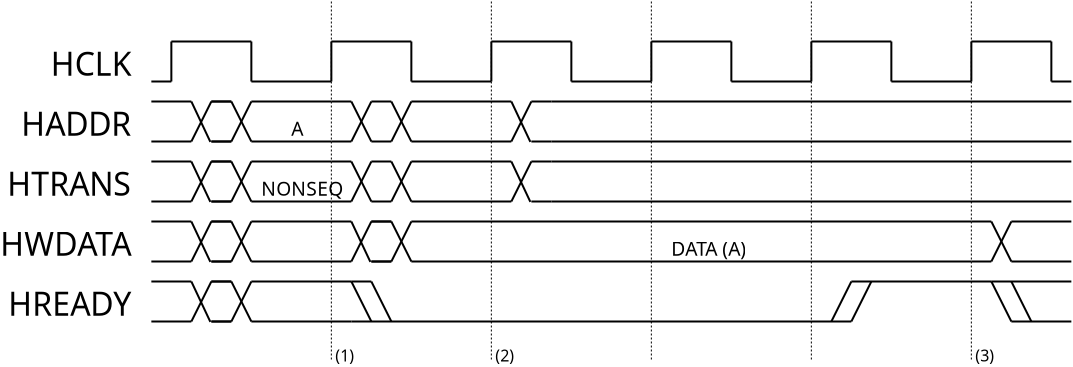 <?xml version="1.0" encoding="UTF-8"?>
<dia:diagram xmlns:dia="http://www.lysator.liu.se/~alla/dia/">
  <dia:layer name="Background" visible="true">
    <dia:group>
      <dia:object type="Standard - Line" version="0" id="O0">
        <dia:attribute name="obj_pos">
          <dia:point val="-60,2"/>
        </dia:attribute>
        <dia:attribute name="obj_bb">
          <dia:rectangle val="-60.05,1.95;-59.95,4.05"/>
        </dia:attribute>
        <dia:attribute name="conn_endpoints">
          <dia:point val="-60,2"/>
          <dia:point val="-60,4"/>
        </dia:attribute>
        <dia:attribute name="numcp">
          <dia:int val="1"/>
        </dia:attribute>
      </dia:object>
      <dia:object type="Standard - Line" version="0" id="O1">
        <dia:attribute name="obj_pos">
          <dia:point val="-60,2"/>
        </dia:attribute>
        <dia:attribute name="obj_bb">
          <dia:rectangle val="-60.05,1.95;-55.95,2.05"/>
        </dia:attribute>
        <dia:attribute name="conn_endpoints">
          <dia:point val="-60,2"/>
          <dia:point val="-56,2"/>
        </dia:attribute>
        <dia:attribute name="numcp">
          <dia:int val="1"/>
        </dia:attribute>
      </dia:object>
      <dia:object type="Standard - Line" version="0" id="O2">
        <dia:attribute name="obj_pos">
          <dia:point val="-56,2"/>
        </dia:attribute>
        <dia:attribute name="obj_bb">
          <dia:rectangle val="-56.05,1.95;-55.95,4.05"/>
        </dia:attribute>
        <dia:attribute name="conn_endpoints">
          <dia:point val="-56,2"/>
          <dia:point val="-56,4"/>
        </dia:attribute>
        <dia:attribute name="numcp">
          <dia:int val="1"/>
        </dia:attribute>
      </dia:object>
      <dia:object type="Standard - Line" version="0" id="O3">
        <dia:attribute name="obj_pos">
          <dia:point val="-56,4"/>
        </dia:attribute>
        <dia:attribute name="obj_bb">
          <dia:rectangle val="-56.05,3.95;-51.95,4.05"/>
        </dia:attribute>
        <dia:attribute name="conn_endpoints">
          <dia:point val="-56,4"/>
          <dia:point val="-52,4"/>
        </dia:attribute>
        <dia:attribute name="numcp">
          <dia:int val="1"/>
        </dia:attribute>
      </dia:object>
    </dia:group>
    <dia:group>
      <dia:object type="Standard - Line" version="0" id="O4">
        <dia:attribute name="obj_pos">
          <dia:point val="-52,2"/>
        </dia:attribute>
        <dia:attribute name="obj_bb">
          <dia:rectangle val="-52.05,1.95;-51.95,4.05"/>
        </dia:attribute>
        <dia:attribute name="conn_endpoints">
          <dia:point val="-52,2"/>
          <dia:point val="-52,4"/>
        </dia:attribute>
        <dia:attribute name="numcp">
          <dia:int val="1"/>
        </dia:attribute>
      </dia:object>
      <dia:object type="Standard - Line" version="0" id="O5">
        <dia:attribute name="obj_pos">
          <dia:point val="-52,2"/>
        </dia:attribute>
        <dia:attribute name="obj_bb">
          <dia:rectangle val="-52.05,1.95;-47.95,2.05"/>
        </dia:attribute>
        <dia:attribute name="conn_endpoints">
          <dia:point val="-52,2"/>
          <dia:point val="-48,2"/>
        </dia:attribute>
        <dia:attribute name="numcp">
          <dia:int val="1"/>
        </dia:attribute>
      </dia:object>
      <dia:object type="Standard - Line" version="0" id="O6">
        <dia:attribute name="obj_pos">
          <dia:point val="-48,2"/>
        </dia:attribute>
        <dia:attribute name="obj_bb">
          <dia:rectangle val="-48.05,1.95;-47.95,4.05"/>
        </dia:attribute>
        <dia:attribute name="conn_endpoints">
          <dia:point val="-48,2"/>
          <dia:point val="-48,4"/>
        </dia:attribute>
        <dia:attribute name="numcp">
          <dia:int val="1"/>
        </dia:attribute>
      </dia:object>
      <dia:object type="Standard - Line" version="0" id="O7">
        <dia:attribute name="obj_pos">
          <dia:point val="-48,4"/>
        </dia:attribute>
        <dia:attribute name="obj_bb">
          <dia:rectangle val="-48.05,3.95;-43.95,4.05"/>
        </dia:attribute>
        <dia:attribute name="conn_endpoints">
          <dia:point val="-48,4"/>
          <dia:point val="-44,4"/>
        </dia:attribute>
        <dia:attribute name="numcp">
          <dia:int val="1"/>
        </dia:attribute>
      </dia:object>
    </dia:group>
    <dia:object type="Standard - Line" version="0" id="O8">
      <dia:attribute name="obj_pos">
        <dia:point val="-44,2"/>
      </dia:attribute>
      <dia:attribute name="obj_bb">
        <dia:rectangle val="-44.05,1.95;-43.95,4.05"/>
      </dia:attribute>
      <dia:attribute name="conn_endpoints">
        <dia:point val="-44,2"/>
        <dia:point val="-44,4"/>
      </dia:attribute>
      <dia:attribute name="numcp">
        <dia:int val="1"/>
      </dia:attribute>
    </dia:object>
    <dia:object type="Standard - Line" version="0" id="O9">
      <dia:attribute name="obj_pos">
        <dia:point val="-44,2"/>
      </dia:attribute>
      <dia:attribute name="obj_bb">
        <dia:rectangle val="-44.05,1.95;-39.95,2.05"/>
      </dia:attribute>
      <dia:attribute name="conn_endpoints">
        <dia:point val="-44,2"/>
        <dia:point val="-40,2"/>
      </dia:attribute>
      <dia:attribute name="numcp">
        <dia:int val="1"/>
      </dia:attribute>
    </dia:object>
    <dia:object type="Standard - Line" version="0" id="O10">
      <dia:attribute name="obj_pos">
        <dia:point val="-40,2"/>
      </dia:attribute>
      <dia:attribute name="obj_bb">
        <dia:rectangle val="-40.05,1.95;-39.95,4.05"/>
      </dia:attribute>
      <dia:attribute name="conn_endpoints">
        <dia:point val="-40,2"/>
        <dia:point val="-40,4"/>
      </dia:attribute>
      <dia:attribute name="numcp">
        <dia:int val="1"/>
      </dia:attribute>
    </dia:object>
    <dia:object type="Standard - Line" version="0" id="O11">
      <dia:attribute name="obj_pos">
        <dia:point val="-40,4"/>
      </dia:attribute>
      <dia:attribute name="obj_bb">
        <dia:rectangle val="-40.05,3.95;-35.95,4.05"/>
      </dia:attribute>
      <dia:attribute name="conn_endpoints">
        <dia:point val="-40,4"/>
        <dia:point val="-36,4"/>
      </dia:attribute>
      <dia:attribute name="numcp">
        <dia:int val="1"/>
      </dia:attribute>
    </dia:object>
    <dia:object type="Standard - Text" version="1" id="O12">
      <dia:attribute name="obj_pos">
        <dia:point val="-62,2"/>
      </dia:attribute>
      <dia:attribute name="obj_bb">
        <dia:rectangle val="-65.88,2;-61.958,4.473"/>
      </dia:attribute>
      <dia:attribute name="text">
        <dia:composite type="text">
          <dia:attribute name="string">
            <dia:string>#HCLK#</dia:string>
          </dia:attribute>
          <dia:attribute name="font">
            <dia:font family="sans" style="0" name="Helvetica"/>
          </dia:attribute>
          <dia:attribute name="height">
            <dia:real val="2"/>
          </dia:attribute>
          <dia:attribute name="pos">
            <dia:point val="-62,3.397"/>
          </dia:attribute>
          <dia:attribute name="color">
            <dia:color val="#000000"/>
          </dia:attribute>
          <dia:attribute name="alignment">
            <dia:enum val="2"/>
          </dia:attribute>
        </dia:composite>
      </dia:attribute>
      <dia:attribute name="valign">
        <dia:enum val="0"/>
      </dia:attribute>
    </dia:object>
    <dia:group>
      <dia:object type="Standard - Line" version="0" id="O13">
        <dia:attribute name="obj_pos">
          <dia:point val="-58,5"/>
        </dia:attribute>
        <dia:attribute name="obj_bb">
          <dia:rectangle val="-58.05,4.95;-56.95,5.05"/>
        </dia:attribute>
        <dia:attribute name="conn_endpoints">
          <dia:point val="-58,5"/>
          <dia:point val="-57,5"/>
        </dia:attribute>
        <dia:attribute name="numcp">
          <dia:int val="1"/>
        </dia:attribute>
      </dia:object>
      <dia:object type="Standard - Line" version="0" id="O14">
        <dia:attribute name="obj_pos">
          <dia:point val="-58,7"/>
        </dia:attribute>
        <dia:attribute name="obj_bb">
          <dia:rectangle val="-58.05,6.95;-56.95,7.05"/>
        </dia:attribute>
        <dia:attribute name="conn_endpoints">
          <dia:point val="-58,7"/>
          <dia:point val="-57,7"/>
        </dia:attribute>
        <dia:attribute name="numcp">
          <dia:int val="1"/>
        </dia:attribute>
      </dia:object>
      <dia:object type="Standard - Line" version="0" id="O15">
        <dia:attribute name="obj_pos">
          <dia:point val="-58,5"/>
        </dia:attribute>
        <dia:attribute name="obj_bb">
          <dia:rectangle val="-59.067,4.933;-57.933,7.067"/>
        </dia:attribute>
        <dia:attribute name="conn_endpoints">
          <dia:point val="-58,5"/>
          <dia:point val="-59,7"/>
        </dia:attribute>
        <dia:attribute name="numcp">
          <dia:int val="1"/>
        </dia:attribute>
      </dia:object>
      <dia:object type="Standard - Line" version="0" id="O16">
        <dia:attribute name="obj_pos">
          <dia:point val="-58.05,7.02"/>
        </dia:attribute>
        <dia:attribute name="obj_bb">
          <dia:rectangle val="-59.066,4.933;-57.984,7.086"/>
        </dia:attribute>
        <dia:attribute name="conn_endpoints">
          <dia:point val="-58.05,7.02"/>
          <dia:point val="-59,5"/>
        </dia:attribute>
        <dia:attribute name="numcp">
          <dia:int val="1"/>
        </dia:attribute>
      </dia:object>
    </dia:group>
    <dia:group>
      <dia:object type="Standard - Line" version="0" id="O17">
        <dia:attribute name="obj_pos">
          <dia:point val="-58,5"/>
        </dia:attribute>
        <dia:attribute name="obj_bb">
          <dia:rectangle val="-58.05,4.95;-56.95,5.05"/>
        </dia:attribute>
        <dia:attribute name="conn_endpoints">
          <dia:point val="-58,5"/>
          <dia:point val="-57,5"/>
        </dia:attribute>
        <dia:attribute name="numcp">
          <dia:int val="1"/>
        </dia:attribute>
      </dia:object>
      <dia:object type="Standard - Line" version="0" id="O18">
        <dia:attribute name="obj_pos">
          <dia:point val="-58,7"/>
        </dia:attribute>
        <dia:attribute name="obj_bb">
          <dia:rectangle val="-58.05,6.95;-56.95,7.05"/>
        </dia:attribute>
        <dia:attribute name="conn_endpoints">
          <dia:point val="-58,7"/>
          <dia:point val="-57,7"/>
        </dia:attribute>
        <dia:attribute name="numcp">
          <dia:int val="1"/>
        </dia:attribute>
      </dia:object>
      <dia:object type="Standard - Line" version="0" id="O19">
        <dia:attribute name="obj_pos">
          <dia:point val="-57,7"/>
        </dia:attribute>
        <dia:attribute name="obj_bb">
          <dia:rectangle val="-57.067,4.933;-55.933,7.067"/>
        </dia:attribute>
        <dia:attribute name="conn_endpoints">
          <dia:point val="-57,7"/>
          <dia:point val="-56,5"/>
        </dia:attribute>
        <dia:attribute name="numcp">
          <dia:int val="1"/>
        </dia:attribute>
      </dia:object>
      <dia:object type="Standard - Line" version="0" id="O20">
        <dia:attribute name="obj_pos">
          <dia:point val="-57,5"/>
        </dia:attribute>
        <dia:attribute name="obj_bb">
          <dia:rectangle val="-57.067,4.933;-55.933,7.067"/>
        </dia:attribute>
        <dia:attribute name="conn_endpoints">
          <dia:point val="-57,5"/>
          <dia:point val="-56,7"/>
        </dia:attribute>
        <dia:attribute name="numcp">
          <dia:int val="1"/>
        </dia:attribute>
      </dia:object>
    </dia:group>
    <dia:object type="Standard - Line" version="0" id="O21">
      <dia:attribute name="obj_pos">
        <dia:point val="-56,5"/>
      </dia:attribute>
      <dia:attribute name="obj_bb">
        <dia:rectangle val="-56.05,4.95;-51.95,5.05"/>
      </dia:attribute>
      <dia:attribute name="conn_endpoints">
        <dia:point val="-56,5"/>
        <dia:point val="-52,5"/>
      </dia:attribute>
      <dia:attribute name="numcp">
        <dia:int val="1"/>
      </dia:attribute>
    </dia:object>
    <dia:group>
      <dia:object type="Standard - Line" version="0" id="O22">
        <dia:attribute name="obj_pos">
          <dia:point val="-52,5"/>
        </dia:attribute>
        <dia:attribute name="obj_bb">
          <dia:rectangle val="-52.05,4.95;-50.95,5.05"/>
        </dia:attribute>
        <dia:attribute name="conn_endpoints">
          <dia:point val="-52,5"/>
          <dia:point val="-51,5"/>
        </dia:attribute>
        <dia:attribute name="numcp">
          <dia:int val="1"/>
        </dia:attribute>
      </dia:object>
      <dia:object type="Standard - Line" version="0" id="O23">
        <dia:attribute name="obj_pos">
          <dia:point val="-52,7"/>
        </dia:attribute>
        <dia:attribute name="obj_bb">
          <dia:rectangle val="-52.05,6.95;-50.95,7.05"/>
        </dia:attribute>
        <dia:attribute name="conn_endpoints">
          <dia:point val="-52,7"/>
          <dia:point val="-51,7"/>
        </dia:attribute>
        <dia:attribute name="numcp">
          <dia:int val="1"/>
        </dia:attribute>
      </dia:object>
      <dia:object type="Standard - Line" version="0" id="O24">
        <dia:attribute name="obj_pos">
          <dia:point val="-51,7"/>
        </dia:attribute>
        <dia:attribute name="obj_bb">
          <dia:rectangle val="-51.067,4.933;-49.933,7.067"/>
        </dia:attribute>
        <dia:attribute name="conn_endpoints">
          <dia:point val="-51,7"/>
          <dia:point val="-50,5"/>
        </dia:attribute>
        <dia:attribute name="numcp">
          <dia:int val="1"/>
        </dia:attribute>
      </dia:object>
      <dia:object type="Standard - Line" version="0" id="O25">
        <dia:attribute name="obj_pos">
          <dia:point val="-51,5"/>
        </dia:attribute>
        <dia:attribute name="obj_bb">
          <dia:rectangle val="-51.067,4.933;-49.933,7.067"/>
        </dia:attribute>
        <dia:attribute name="conn_endpoints">
          <dia:point val="-51,5"/>
          <dia:point val="-50,7"/>
        </dia:attribute>
        <dia:attribute name="numcp">
          <dia:int val="1"/>
        </dia:attribute>
      </dia:object>
    </dia:group>
    <dia:object type="Standard - Line" version="0" id="O26">
      <dia:attribute name="obj_pos">
        <dia:point val="-56,7"/>
      </dia:attribute>
      <dia:attribute name="obj_bb">
        <dia:rectangle val="-56.05,6.95;-51.95,7.05"/>
      </dia:attribute>
      <dia:attribute name="conn_endpoints">
        <dia:point val="-56,7"/>
        <dia:point val="-52,7"/>
      </dia:attribute>
      <dia:attribute name="numcp">
        <dia:int val="1"/>
      </dia:attribute>
    </dia:object>
    <dia:object type="Standard - Line" version="0" id="O27">
      <dia:attribute name="obj_pos">
        <dia:point val="-61,4"/>
      </dia:attribute>
      <dia:attribute name="obj_bb">
        <dia:rectangle val="-61.05,3.95;-59.95,4.05"/>
      </dia:attribute>
      <dia:attribute name="conn_endpoints">
        <dia:point val="-61,4"/>
        <dia:point val="-60,4"/>
      </dia:attribute>
      <dia:attribute name="numcp">
        <dia:int val="1"/>
      </dia:attribute>
    </dia:object>
    <dia:object type="Standard - Line" version="0" id="O28">
      <dia:attribute name="obj_pos">
        <dia:point val="-61,5"/>
      </dia:attribute>
      <dia:attribute name="obj_bb">
        <dia:rectangle val="-61.05,4.95;-58.95,5.05"/>
      </dia:attribute>
      <dia:attribute name="conn_endpoints">
        <dia:point val="-61,5"/>
        <dia:point val="-59,5"/>
      </dia:attribute>
      <dia:attribute name="numcp">
        <dia:int val="1"/>
      </dia:attribute>
    </dia:object>
    <dia:object type="Standard - Line" version="0" id="O29">
      <dia:attribute name="obj_pos">
        <dia:point val="-61,7"/>
      </dia:attribute>
      <dia:attribute name="obj_bb">
        <dia:rectangle val="-61.05,6.95;-58.95,7.05"/>
      </dia:attribute>
      <dia:attribute name="conn_endpoints">
        <dia:point val="-61,7"/>
        <dia:point val="-59,7"/>
      </dia:attribute>
      <dia:attribute name="numcp">
        <dia:int val="1"/>
      </dia:attribute>
    </dia:object>
    <dia:object type="Standard - Text" version="1" id="O30">
      <dia:attribute name="obj_pos">
        <dia:point val="-62,5"/>
      </dia:attribute>
      <dia:attribute name="obj_bb">
        <dia:rectangle val="-67.35,5;-61.958,7.473"/>
      </dia:attribute>
      <dia:attribute name="text">
        <dia:composite type="text">
          <dia:attribute name="string">
            <dia:string>#HADDR#</dia:string>
          </dia:attribute>
          <dia:attribute name="font">
            <dia:font family="sans" style="0" name="Helvetica"/>
          </dia:attribute>
          <dia:attribute name="height">
            <dia:real val="2"/>
          </dia:attribute>
          <dia:attribute name="pos">
            <dia:point val="-62,6.397"/>
          </dia:attribute>
          <dia:attribute name="color">
            <dia:color val="#000000"/>
          </dia:attribute>
          <dia:attribute name="alignment">
            <dia:enum val="2"/>
          </dia:attribute>
        </dia:composite>
      </dia:attribute>
      <dia:attribute name="valign">
        <dia:enum val="0"/>
      </dia:attribute>
    </dia:object>
    <dia:object type="Standard - Text" version="1" id="O31">
      <dia:attribute name="obj_pos">
        <dia:point val="-54,7"/>
      </dia:attribute>
      <dia:attribute name="obj_bb">
        <dia:rectangle val="-54.026,5.516;-53.403,7"/>
      </dia:attribute>
      <dia:attribute name="text">
        <dia:composite type="text">
          <dia:attribute name="string">
            <dia:string>#A#</dia:string>
          </dia:attribute>
          <dia:attribute name="font">
            <dia:font family="sans" style="0" name="Helvetica"/>
          </dia:attribute>
          <dia:attribute name="height">
            <dia:real val="1.2"/>
          </dia:attribute>
          <dia:attribute name="pos">
            <dia:point val="-54,6.354"/>
          </dia:attribute>
          <dia:attribute name="color">
            <dia:color val="#000000"/>
          </dia:attribute>
          <dia:attribute name="alignment">
            <dia:enum val="0"/>
          </dia:attribute>
        </dia:composite>
      </dia:attribute>
      <dia:attribute name="valign">
        <dia:enum val="1"/>
      </dia:attribute>
      <dia:connections>
        <dia:connection handle="0" to="O26" connection="0"/>
      </dia:connections>
    </dia:object>
    <dia:group>
      <dia:object type="Standard - Line" version="0" id="O32">
        <dia:attribute name="obj_pos">
          <dia:point val="-50,5"/>
        </dia:attribute>
        <dia:attribute name="obj_bb">
          <dia:rectangle val="-50.05,4.95;-48.95,5.05"/>
        </dia:attribute>
        <dia:attribute name="conn_endpoints">
          <dia:point val="-50,5"/>
          <dia:point val="-49,5"/>
        </dia:attribute>
        <dia:attribute name="numcp">
          <dia:int val="1"/>
        </dia:attribute>
      </dia:object>
      <dia:object type="Standard - Line" version="0" id="O33">
        <dia:attribute name="obj_pos">
          <dia:point val="-50,7"/>
        </dia:attribute>
        <dia:attribute name="obj_bb">
          <dia:rectangle val="-50.05,6.95;-48.95,7.05"/>
        </dia:attribute>
        <dia:attribute name="conn_endpoints">
          <dia:point val="-50,7"/>
          <dia:point val="-49,7"/>
        </dia:attribute>
        <dia:attribute name="numcp">
          <dia:int val="1"/>
        </dia:attribute>
      </dia:object>
      <dia:object type="Standard - Line" version="0" id="O34">
        <dia:attribute name="obj_pos">
          <dia:point val="-49,7"/>
        </dia:attribute>
        <dia:attribute name="obj_bb">
          <dia:rectangle val="-49.067,4.933;-47.933,7.067"/>
        </dia:attribute>
        <dia:attribute name="conn_endpoints">
          <dia:point val="-49,7"/>
          <dia:point val="-48,5"/>
        </dia:attribute>
        <dia:attribute name="numcp">
          <dia:int val="1"/>
        </dia:attribute>
      </dia:object>
      <dia:object type="Standard - Line" version="0" id="O35">
        <dia:attribute name="obj_pos">
          <dia:point val="-49,5"/>
        </dia:attribute>
        <dia:attribute name="obj_bb">
          <dia:rectangle val="-49.067,4.933;-47.933,7.067"/>
        </dia:attribute>
        <dia:attribute name="conn_endpoints">
          <dia:point val="-49,5"/>
          <dia:point val="-48,7"/>
        </dia:attribute>
        <dia:attribute name="numcp">
          <dia:int val="1"/>
        </dia:attribute>
      </dia:object>
    </dia:group>
    <dia:object type="Standard - Line" version="0" id="O36">
      <dia:attribute name="obj_pos">
        <dia:point val="-48,5"/>
      </dia:attribute>
      <dia:attribute name="obj_bb">
        <dia:rectangle val="-48.05,4.95;-42.95,5.05"/>
      </dia:attribute>
      <dia:attribute name="conn_endpoints">
        <dia:point val="-48,5"/>
        <dia:point val="-43,5"/>
      </dia:attribute>
      <dia:attribute name="numcp">
        <dia:int val="1"/>
      </dia:attribute>
    </dia:object>
    <dia:object type="Standard - Line" version="0" id="O37">
      <dia:attribute name="obj_pos">
        <dia:point val="-48,7"/>
      </dia:attribute>
      <dia:attribute name="obj_bb">
        <dia:rectangle val="-48.05,6.95;-42.95,7.05"/>
      </dia:attribute>
      <dia:attribute name="conn_endpoints">
        <dia:point val="-48,7"/>
        <dia:point val="-43,7"/>
      </dia:attribute>
      <dia:attribute name="numcp">
        <dia:int val="1"/>
      </dia:attribute>
    </dia:object>
    <dia:group>
      <dia:object type="Standard - Line" version="0" id="O38">
        <dia:attribute name="obj_pos">
          <dia:point val="-42,5"/>
        </dia:attribute>
        <dia:attribute name="obj_bb">
          <dia:rectangle val="-42.05,4.95;-40.95,5.05"/>
        </dia:attribute>
        <dia:attribute name="conn_endpoints">
          <dia:point val="-42,5"/>
          <dia:point val="-41,5"/>
        </dia:attribute>
        <dia:attribute name="numcp">
          <dia:int val="1"/>
        </dia:attribute>
      </dia:object>
      <dia:object type="Standard - Line" version="0" id="O39">
        <dia:attribute name="obj_pos">
          <dia:point val="-42,7"/>
        </dia:attribute>
        <dia:attribute name="obj_bb">
          <dia:rectangle val="-42.05,6.95;-40.95,7.05"/>
        </dia:attribute>
        <dia:attribute name="conn_endpoints">
          <dia:point val="-42,7"/>
          <dia:point val="-41,7"/>
        </dia:attribute>
        <dia:attribute name="numcp">
          <dia:int val="1"/>
        </dia:attribute>
      </dia:object>
      <dia:object type="Standard - Line" version="0" id="O40">
        <dia:attribute name="obj_pos">
          <dia:point val="-42,5"/>
        </dia:attribute>
        <dia:attribute name="obj_bb">
          <dia:rectangle val="-43.067,4.933;-41.933,7.067"/>
        </dia:attribute>
        <dia:attribute name="conn_endpoints">
          <dia:point val="-42,5"/>
          <dia:point val="-43,7"/>
        </dia:attribute>
        <dia:attribute name="numcp">
          <dia:int val="1"/>
        </dia:attribute>
      </dia:object>
      <dia:object type="Standard - Line" version="0" id="O41">
        <dia:attribute name="obj_pos">
          <dia:point val="-42.05,7.02"/>
        </dia:attribute>
        <dia:attribute name="obj_bb">
          <dia:rectangle val="-43.066,4.933;-41.984,7.086"/>
        </dia:attribute>
        <dia:attribute name="conn_endpoints">
          <dia:point val="-42.05,7.02"/>
          <dia:point val="-43,5"/>
        </dia:attribute>
        <dia:attribute name="numcp">
          <dia:int val="1"/>
        </dia:attribute>
      </dia:object>
    </dia:group>
    <dia:group>
      <dia:object type="Standard - Line" version="0" id="O42">
        <dia:attribute name="obj_pos">
          <dia:point val="-58,8"/>
        </dia:attribute>
        <dia:attribute name="obj_bb">
          <dia:rectangle val="-58.05,7.95;-56.95,8.05"/>
        </dia:attribute>
        <dia:attribute name="conn_endpoints">
          <dia:point val="-58,8"/>
          <dia:point val="-57,8"/>
        </dia:attribute>
        <dia:attribute name="numcp">
          <dia:int val="1"/>
        </dia:attribute>
      </dia:object>
      <dia:object type="Standard - Line" version="0" id="O43">
        <dia:attribute name="obj_pos">
          <dia:point val="-58,10"/>
        </dia:attribute>
        <dia:attribute name="obj_bb">
          <dia:rectangle val="-58.05,9.95;-56.95,10.05"/>
        </dia:attribute>
        <dia:attribute name="conn_endpoints">
          <dia:point val="-58,10"/>
          <dia:point val="-57,10"/>
        </dia:attribute>
        <dia:attribute name="numcp">
          <dia:int val="1"/>
        </dia:attribute>
      </dia:object>
      <dia:object type="Standard - Line" version="0" id="O44">
        <dia:attribute name="obj_pos">
          <dia:point val="-58,8"/>
        </dia:attribute>
        <dia:attribute name="obj_bb">
          <dia:rectangle val="-59.067,7.933;-57.933,10.067"/>
        </dia:attribute>
        <dia:attribute name="conn_endpoints">
          <dia:point val="-58,8"/>
          <dia:point val="-59,10"/>
        </dia:attribute>
        <dia:attribute name="numcp">
          <dia:int val="1"/>
        </dia:attribute>
      </dia:object>
      <dia:object type="Standard - Line" version="0" id="O45">
        <dia:attribute name="obj_pos">
          <dia:point val="-58.05,10.02"/>
        </dia:attribute>
        <dia:attribute name="obj_bb">
          <dia:rectangle val="-59.066,7.933;-57.984,10.086"/>
        </dia:attribute>
        <dia:attribute name="conn_endpoints">
          <dia:point val="-58.05,10.02"/>
          <dia:point val="-59,8"/>
        </dia:attribute>
        <dia:attribute name="numcp">
          <dia:int val="1"/>
        </dia:attribute>
      </dia:object>
    </dia:group>
    <dia:group>
      <dia:object type="Standard - Line" version="0" id="O46">
        <dia:attribute name="obj_pos">
          <dia:point val="-58,8"/>
        </dia:attribute>
        <dia:attribute name="obj_bb">
          <dia:rectangle val="-58.05,7.95;-56.95,8.05"/>
        </dia:attribute>
        <dia:attribute name="conn_endpoints">
          <dia:point val="-58,8"/>
          <dia:point val="-57,8"/>
        </dia:attribute>
        <dia:attribute name="numcp">
          <dia:int val="1"/>
        </dia:attribute>
      </dia:object>
      <dia:object type="Standard - Line" version="0" id="O47">
        <dia:attribute name="obj_pos">
          <dia:point val="-58,10"/>
        </dia:attribute>
        <dia:attribute name="obj_bb">
          <dia:rectangle val="-58.05,9.95;-56.95,10.05"/>
        </dia:attribute>
        <dia:attribute name="conn_endpoints">
          <dia:point val="-58,10"/>
          <dia:point val="-57,10"/>
        </dia:attribute>
        <dia:attribute name="numcp">
          <dia:int val="1"/>
        </dia:attribute>
      </dia:object>
      <dia:object type="Standard - Line" version="0" id="O48">
        <dia:attribute name="obj_pos">
          <dia:point val="-57,10"/>
        </dia:attribute>
        <dia:attribute name="obj_bb">
          <dia:rectangle val="-57.067,7.933;-55.933,10.067"/>
        </dia:attribute>
        <dia:attribute name="conn_endpoints">
          <dia:point val="-57,10"/>
          <dia:point val="-56,8"/>
        </dia:attribute>
        <dia:attribute name="numcp">
          <dia:int val="1"/>
        </dia:attribute>
      </dia:object>
      <dia:object type="Standard - Line" version="0" id="O49">
        <dia:attribute name="obj_pos">
          <dia:point val="-57,8"/>
        </dia:attribute>
        <dia:attribute name="obj_bb">
          <dia:rectangle val="-57.067,7.933;-55.933,10.067"/>
        </dia:attribute>
        <dia:attribute name="conn_endpoints">
          <dia:point val="-57,8"/>
          <dia:point val="-56,10"/>
        </dia:attribute>
        <dia:attribute name="numcp">
          <dia:int val="1"/>
        </dia:attribute>
      </dia:object>
    </dia:group>
    <dia:object type="Standard - Line" version="0" id="O50">
      <dia:attribute name="obj_pos">
        <dia:point val="-56,8"/>
      </dia:attribute>
      <dia:attribute name="obj_bb">
        <dia:rectangle val="-56.05,7.95;-51.95,8.05"/>
      </dia:attribute>
      <dia:attribute name="conn_endpoints">
        <dia:point val="-56,8"/>
        <dia:point val="-52,8"/>
      </dia:attribute>
      <dia:attribute name="numcp">
        <dia:int val="1"/>
      </dia:attribute>
    </dia:object>
    <dia:group>
      <dia:object type="Standard - Line" version="0" id="O51">
        <dia:attribute name="obj_pos">
          <dia:point val="-52,8"/>
        </dia:attribute>
        <dia:attribute name="obj_bb">
          <dia:rectangle val="-52.05,7.95;-50.95,8.05"/>
        </dia:attribute>
        <dia:attribute name="conn_endpoints">
          <dia:point val="-52,8"/>
          <dia:point val="-51,8"/>
        </dia:attribute>
        <dia:attribute name="numcp">
          <dia:int val="1"/>
        </dia:attribute>
      </dia:object>
      <dia:object type="Standard - Line" version="0" id="O52">
        <dia:attribute name="obj_pos">
          <dia:point val="-52,10"/>
        </dia:attribute>
        <dia:attribute name="obj_bb">
          <dia:rectangle val="-52.05,9.95;-50.95,10.05"/>
        </dia:attribute>
        <dia:attribute name="conn_endpoints">
          <dia:point val="-52,10"/>
          <dia:point val="-51,10"/>
        </dia:attribute>
        <dia:attribute name="numcp">
          <dia:int val="1"/>
        </dia:attribute>
      </dia:object>
      <dia:object type="Standard - Line" version="0" id="O53">
        <dia:attribute name="obj_pos">
          <dia:point val="-51,10"/>
        </dia:attribute>
        <dia:attribute name="obj_bb">
          <dia:rectangle val="-51.067,7.933;-49.933,10.067"/>
        </dia:attribute>
        <dia:attribute name="conn_endpoints">
          <dia:point val="-51,10"/>
          <dia:point val="-50,8"/>
        </dia:attribute>
        <dia:attribute name="numcp">
          <dia:int val="1"/>
        </dia:attribute>
      </dia:object>
      <dia:object type="Standard - Line" version="0" id="O54">
        <dia:attribute name="obj_pos">
          <dia:point val="-51,8"/>
        </dia:attribute>
        <dia:attribute name="obj_bb">
          <dia:rectangle val="-51.067,7.933;-49.933,10.067"/>
        </dia:attribute>
        <dia:attribute name="conn_endpoints">
          <dia:point val="-51,8"/>
          <dia:point val="-50,10"/>
        </dia:attribute>
        <dia:attribute name="numcp">
          <dia:int val="1"/>
        </dia:attribute>
      </dia:object>
    </dia:group>
    <dia:object type="Standard - Line" version="0" id="O55">
      <dia:attribute name="obj_pos">
        <dia:point val="-56,10"/>
      </dia:attribute>
      <dia:attribute name="obj_bb">
        <dia:rectangle val="-56.05,9.95;-51.95,10.05"/>
      </dia:attribute>
      <dia:attribute name="conn_endpoints">
        <dia:point val="-56,10"/>
        <dia:point val="-52,10"/>
      </dia:attribute>
      <dia:attribute name="numcp">
        <dia:int val="1"/>
      </dia:attribute>
    </dia:object>
    <dia:object type="Standard - Line" version="0" id="O56">
      <dia:attribute name="obj_pos">
        <dia:point val="-61,8"/>
      </dia:attribute>
      <dia:attribute name="obj_bb">
        <dia:rectangle val="-61.05,7.95;-58.95,8.05"/>
      </dia:attribute>
      <dia:attribute name="conn_endpoints">
        <dia:point val="-61,8"/>
        <dia:point val="-59,8"/>
      </dia:attribute>
      <dia:attribute name="numcp">
        <dia:int val="1"/>
      </dia:attribute>
    </dia:object>
    <dia:object type="Standard - Line" version="0" id="O57">
      <dia:attribute name="obj_pos">
        <dia:point val="-61,10"/>
      </dia:attribute>
      <dia:attribute name="obj_bb">
        <dia:rectangle val="-61.05,9.95;-58.95,10.05"/>
      </dia:attribute>
      <dia:attribute name="conn_endpoints">
        <dia:point val="-61,10"/>
        <dia:point val="-59,10"/>
      </dia:attribute>
      <dia:attribute name="numcp">
        <dia:int val="1"/>
      </dia:attribute>
    </dia:object>
    <dia:object type="Standard - Text" version="1" id="O58">
      <dia:attribute name="obj_pos">
        <dia:point val="-56,10"/>
      </dia:attribute>
      <dia:attribute name="obj_bb">
        <dia:rectangle val="-56,8.516;-51.627,10"/>
      </dia:attribute>
      <dia:attribute name="text">
        <dia:composite type="text">
          <dia:attribute name="string">
            <dia:string>#  NONSEQ#</dia:string>
          </dia:attribute>
          <dia:attribute name="font">
            <dia:font family="sans" style="0" name="Helvetica"/>
          </dia:attribute>
          <dia:attribute name="height">
            <dia:real val="1.2"/>
          </dia:attribute>
          <dia:attribute name="pos">
            <dia:point val="-56,9.354"/>
          </dia:attribute>
          <dia:attribute name="color">
            <dia:color val="#000000"/>
          </dia:attribute>
          <dia:attribute name="alignment">
            <dia:enum val="0"/>
          </dia:attribute>
        </dia:composite>
      </dia:attribute>
      <dia:attribute name="valign">
        <dia:enum val="1"/>
      </dia:attribute>
    </dia:object>
    <dia:object type="Standard - Text" version="1" id="O59">
      <dia:attribute name="obj_pos">
        <dia:point val="-62,8"/>
      </dia:attribute>
      <dia:attribute name="obj_bb">
        <dia:rectangle val="-67.95,8;-61.958,10.473"/>
      </dia:attribute>
      <dia:attribute name="text">
        <dia:composite type="text">
          <dia:attribute name="string">
            <dia:string>#HTRANS#</dia:string>
          </dia:attribute>
          <dia:attribute name="font">
            <dia:font family="sans" style="0" name="Helvetica"/>
          </dia:attribute>
          <dia:attribute name="height">
            <dia:real val="2"/>
          </dia:attribute>
          <dia:attribute name="pos">
            <dia:point val="-62,9.398"/>
          </dia:attribute>
          <dia:attribute name="color">
            <dia:color val="#000000"/>
          </dia:attribute>
          <dia:attribute name="alignment">
            <dia:enum val="2"/>
          </dia:attribute>
        </dia:composite>
      </dia:attribute>
      <dia:attribute name="valign">
        <dia:enum val="0"/>
      </dia:attribute>
    </dia:object>
    <dia:group>
      <dia:object type="Standard - Line" version="0" id="O60">
        <dia:attribute name="obj_pos">
          <dia:point val="-50,8"/>
        </dia:attribute>
        <dia:attribute name="obj_bb">
          <dia:rectangle val="-50.05,7.95;-48.95,8.05"/>
        </dia:attribute>
        <dia:attribute name="conn_endpoints">
          <dia:point val="-50,8"/>
          <dia:point val="-49,8"/>
        </dia:attribute>
        <dia:attribute name="numcp">
          <dia:int val="1"/>
        </dia:attribute>
      </dia:object>
      <dia:object type="Standard - Line" version="0" id="O61">
        <dia:attribute name="obj_pos">
          <dia:point val="-50,10"/>
        </dia:attribute>
        <dia:attribute name="obj_bb">
          <dia:rectangle val="-50.05,9.95;-48.95,10.05"/>
        </dia:attribute>
        <dia:attribute name="conn_endpoints">
          <dia:point val="-50,10"/>
          <dia:point val="-49,10"/>
        </dia:attribute>
        <dia:attribute name="numcp">
          <dia:int val="1"/>
        </dia:attribute>
      </dia:object>
      <dia:object type="Standard - Line" version="0" id="O62">
        <dia:attribute name="obj_pos">
          <dia:point val="-49,10"/>
        </dia:attribute>
        <dia:attribute name="obj_bb">
          <dia:rectangle val="-49.067,7.933;-47.933,10.067"/>
        </dia:attribute>
        <dia:attribute name="conn_endpoints">
          <dia:point val="-49,10"/>
          <dia:point val="-48,8"/>
        </dia:attribute>
        <dia:attribute name="numcp">
          <dia:int val="1"/>
        </dia:attribute>
      </dia:object>
      <dia:object type="Standard - Line" version="0" id="O63">
        <dia:attribute name="obj_pos">
          <dia:point val="-49,8"/>
        </dia:attribute>
        <dia:attribute name="obj_bb">
          <dia:rectangle val="-49.067,7.933;-47.933,10.067"/>
        </dia:attribute>
        <dia:attribute name="conn_endpoints">
          <dia:point val="-49,8"/>
          <dia:point val="-48,10"/>
        </dia:attribute>
        <dia:attribute name="numcp">
          <dia:int val="1"/>
        </dia:attribute>
      </dia:object>
    </dia:group>
    <dia:object type="Standard - Line" version="0" id="O64">
      <dia:attribute name="obj_pos">
        <dia:point val="-48,8"/>
      </dia:attribute>
      <dia:attribute name="obj_bb">
        <dia:rectangle val="-48.05,7.95;-42.95,8.05"/>
      </dia:attribute>
      <dia:attribute name="conn_endpoints">
        <dia:point val="-48,8"/>
        <dia:point val="-43,8"/>
      </dia:attribute>
      <dia:attribute name="numcp">
        <dia:int val="1"/>
      </dia:attribute>
    </dia:object>
    <dia:object type="Standard - Line" version="0" id="O65">
      <dia:attribute name="obj_pos">
        <dia:point val="-48,10"/>
      </dia:attribute>
      <dia:attribute name="obj_bb">
        <dia:rectangle val="-48.05,9.95;-42.95,10.05"/>
      </dia:attribute>
      <dia:attribute name="conn_endpoints">
        <dia:point val="-48,10"/>
        <dia:point val="-43,10"/>
      </dia:attribute>
      <dia:attribute name="numcp">
        <dia:int val="1"/>
      </dia:attribute>
    </dia:object>
    <dia:group>
      <dia:object type="Standard - Line" version="0" id="O66">
        <dia:attribute name="obj_pos">
          <dia:point val="-42,8"/>
        </dia:attribute>
        <dia:attribute name="obj_bb">
          <dia:rectangle val="-42.05,7.95;-40.95,8.05"/>
        </dia:attribute>
        <dia:attribute name="conn_endpoints">
          <dia:point val="-42,8"/>
          <dia:point val="-41,8"/>
        </dia:attribute>
        <dia:attribute name="numcp">
          <dia:int val="1"/>
        </dia:attribute>
      </dia:object>
      <dia:object type="Standard - Line" version="0" id="O67">
        <dia:attribute name="obj_pos">
          <dia:point val="-42,10"/>
        </dia:attribute>
        <dia:attribute name="obj_bb">
          <dia:rectangle val="-42.05,9.95;-40.95,10.05"/>
        </dia:attribute>
        <dia:attribute name="conn_endpoints">
          <dia:point val="-42,10"/>
          <dia:point val="-41,10"/>
        </dia:attribute>
        <dia:attribute name="numcp">
          <dia:int val="1"/>
        </dia:attribute>
      </dia:object>
      <dia:object type="Standard - Line" version="0" id="O68">
        <dia:attribute name="obj_pos">
          <dia:point val="-42,8"/>
        </dia:attribute>
        <dia:attribute name="obj_bb">
          <dia:rectangle val="-43.067,7.933;-41.933,10.067"/>
        </dia:attribute>
        <dia:attribute name="conn_endpoints">
          <dia:point val="-42,8"/>
          <dia:point val="-43,10"/>
        </dia:attribute>
        <dia:attribute name="numcp">
          <dia:int val="1"/>
        </dia:attribute>
      </dia:object>
      <dia:object type="Standard - Line" version="0" id="O69">
        <dia:attribute name="obj_pos">
          <dia:point val="-42.05,10.02"/>
        </dia:attribute>
        <dia:attribute name="obj_bb">
          <dia:rectangle val="-43.066,7.933;-41.984,10.086"/>
        </dia:attribute>
        <dia:attribute name="conn_endpoints">
          <dia:point val="-42.05,10.02"/>
          <dia:point val="-43,8"/>
        </dia:attribute>
        <dia:attribute name="numcp">
          <dia:int val="1"/>
        </dia:attribute>
      </dia:object>
    </dia:group>
    <dia:group>
      <dia:object type="Standard - Line" version="0" id="O70">
        <dia:attribute name="obj_pos">
          <dia:point val="-58,11"/>
        </dia:attribute>
        <dia:attribute name="obj_bb">
          <dia:rectangle val="-58.05,10.95;-56.95,11.05"/>
        </dia:attribute>
        <dia:attribute name="conn_endpoints">
          <dia:point val="-58,11"/>
          <dia:point val="-57,11"/>
        </dia:attribute>
        <dia:attribute name="numcp">
          <dia:int val="1"/>
        </dia:attribute>
      </dia:object>
      <dia:object type="Standard - Line" version="0" id="O71">
        <dia:attribute name="obj_pos">
          <dia:point val="-58,13"/>
        </dia:attribute>
        <dia:attribute name="obj_bb">
          <dia:rectangle val="-58.05,12.95;-56.95,13.05"/>
        </dia:attribute>
        <dia:attribute name="conn_endpoints">
          <dia:point val="-58,13"/>
          <dia:point val="-57,13"/>
        </dia:attribute>
        <dia:attribute name="numcp">
          <dia:int val="1"/>
        </dia:attribute>
      </dia:object>
      <dia:object type="Standard - Line" version="0" id="O72">
        <dia:attribute name="obj_pos">
          <dia:point val="-57,13"/>
        </dia:attribute>
        <dia:attribute name="obj_bb">
          <dia:rectangle val="-57.067,10.933;-55.933,13.067"/>
        </dia:attribute>
        <dia:attribute name="conn_endpoints">
          <dia:point val="-57,13"/>
          <dia:point val="-56,11"/>
        </dia:attribute>
        <dia:attribute name="numcp">
          <dia:int val="1"/>
        </dia:attribute>
      </dia:object>
      <dia:object type="Standard - Line" version="0" id="O73">
        <dia:attribute name="obj_pos">
          <dia:point val="-57,11"/>
        </dia:attribute>
        <dia:attribute name="obj_bb">
          <dia:rectangle val="-57.067,10.933;-55.933,13.067"/>
        </dia:attribute>
        <dia:attribute name="conn_endpoints">
          <dia:point val="-57,11"/>
          <dia:point val="-56,13"/>
        </dia:attribute>
        <dia:attribute name="numcp">
          <dia:int val="1"/>
        </dia:attribute>
      </dia:object>
    </dia:group>
    <dia:object type="Standard - Line" version="0" id="O74">
      <dia:attribute name="obj_pos">
        <dia:point val="-56,11"/>
      </dia:attribute>
      <dia:attribute name="obj_bb">
        <dia:rectangle val="-56.05,10.95;-50.95,11.05"/>
      </dia:attribute>
      <dia:attribute name="conn_endpoints">
        <dia:point val="-56,11"/>
        <dia:point val="-51,11"/>
      </dia:attribute>
      <dia:attribute name="numcp">
        <dia:int val="1"/>
      </dia:attribute>
    </dia:object>
    <dia:object type="Standard - Line" version="0" id="O75">
      <dia:attribute name="obj_pos">
        <dia:point val="-56,13"/>
      </dia:attribute>
      <dia:attribute name="obj_bb">
        <dia:rectangle val="-56.05,12.95;-50.95,13.05"/>
      </dia:attribute>
      <dia:attribute name="conn_endpoints">
        <dia:point val="-56,13"/>
        <dia:point val="-51,13"/>
      </dia:attribute>
      <dia:attribute name="numcp">
        <dia:int val="1"/>
      </dia:attribute>
    </dia:object>
    <dia:group>
      <dia:object type="Standard - Line" version="0" id="O76">
        <dia:attribute name="obj_pos">
          <dia:point val="-50,11"/>
        </dia:attribute>
        <dia:attribute name="obj_bb">
          <dia:rectangle val="-50.05,10.95;-48.95,11.05"/>
        </dia:attribute>
        <dia:attribute name="conn_endpoints">
          <dia:point val="-50,11"/>
          <dia:point val="-49,11"/>
        </dia:attribute>
        <dia:attribute name="numcp">
          <dia:int val="1"/>
        </dia:attribute>
      </dia:object>
      <dia:object type="Standard - Line" version="0" id="O77">
        <dia:attribute name="obj_pos">
          <dia:point val="-50,13"/>
        </dia:attribute>
        <dia:attribute name="obj_bb">
          <dia:rectangle val="-50.05,12.95;-48.95,13.05"/>
        </dia:attribute>
        <dia:attribute name="conn_endpoints">
          <dia:point val="-50,13"/>
          <dia:point val="-49,13"/>
        </dia:attribute>
        <dia:attribute name="numcp">
          <dia:int val="1"/>
        </dia:attribute>
      </dia:object>
      <dia:object type="Standard - Line" version="0" id="O78">
        <dia:attribute name="obj_pos">
          <dia:point val="-50,11"/>
        </dia:attribute>
        <dia:attribute name="obj_bb">
          <dia:rectangle val="-51.067,10.933;-49.933,13.067"/>
        </dia:attribute>
        <dia:attribute name="conn_endpoints">
          <dia:point val="-50,11"/>
          <dia:point val="-51,13"/>
        </dia:attribute>
        <dia:attribute name="numcp">
          <dia:int val="1"/>
        </dia:attribute>
      </dia:object>
      <dia:object type="Standard - Line" version="0" id="O79">
        <dia:attribute name="obj_pos">
          <dia:point val="-50.05,13.02"/>
        </dia:attribute>
        <dia:attribute name="obj_bb">
          <dia:rectangle val="-51.066,10.934;-49.984,13.086"/>
        </dia:attribute>
        <dia:attribute name="conn_endpoints">
          <dia:point val="-50.05,13.02"/>
          <dia:point val="-51,11"/>
        </dia:attribute>
        <dia:attribute name="numcp">
          <dia:int val="1"/>
        </dia:attribute>
      </dia:object>
    </dia:group>
    <dia:group>
      <dia:object type="Standard - Line" version="0" id="O80">
        <dia:attribute name="obj_pos">
          <dia:point val="-58,11"/>
        </dia:attribute>
        <dia:attribute name="obj_bb">
          <dia:rectangle val="-58.05,10.95;-56.95,11.05"/>
        </dia:attribute>
        <dia:attribute name="conn_endpoints">
          <dia:point val="-58,11"/>
          <dia:point val="-57,11"/>
        </dia:attribute>
        <dia:attribute name="numcp">
          <dia:int val="1"/>
        </dia:attribute>
      </dia:object>
      <dia:object type="Standard - Line" version="0" id="O81">
        <dia:attribute name="obj_pos">
          <dia:point val="-58,13"/>
        </dia:attribute>
        <dia:attribute name="obj_bb">
          <dia:rectangle val="-58.05,12.95;-56.95,13.05"/>
        </dia:attribute>
        <dia:attribute name="conn_endpoints">
          <dia:point val="-58,13"/>
          <dia:point val="-57,13"/>
        </dia:attribute>
        <dia:attribute name="numcp">
          <dia:int val="1"/>
        </dia:attribute>
      </dia:object>
      <dia:object type="Standard - Line" version="0" id="O82">
        <dia:attribute name="obj_pos">
          <dia:point val="-58,11"/>
        </dia:attribute>
        <dia:attribute name="obj_bb">
          <dia:rectangle val="-59.067,10.933;-57.933,13.067"/>
        </dia:attribute>
        <dia:attribute name="conn_endpoints">
          <dia:point val="-58,11"/>
          <dia:point val="-59,13"/>
        </dia:attribute>
        <dia:attribute name="numcp">
          <dia:int val="1"/>
        </dia:attribute>
      </dia:object>
      <dia:object type="Standard - Line" version="0" id="O83">
        <dia:attribute name="obj_pos">
          <dia:point val="-58.05,13.02"/>
        </dia:attribute>
        <dia:attribute name="obj_bb">
          <dia:rectangle val="-59.066,10.934;-57.984,13.086"/>
        </dia:attribute>
        <dia:attribute name="conn_endpoints">
          <dia:point val="-58.05,13.02"/>
          <dia:point val="-59,11"/>
        </dia:attribute>
        <dia:attribute name="numcp">
          <dia:int val="1"/>
        </dia:attribute>
      </dia:object>
    </dia:group>
    <dia:object type="Standard - Line" version="0" id="O84">
      <dia:attribute name="obj_pos">
        <dia:point val="-61,11"/>
      </dia:attribute>
      <dia:attribute name="obj_bb">
        <dia:rectangle val="-61.05,10.95;-58.95,11.05"/>
      </dia:attribute>
      <dia:attribute name="conn_endpoints">
        <dia:point val="-61,11"/>
        <dia:point val="-59,11"/>
      </dia:attribute>
      <dia:attribute name="numcp">
        <dia:int val="1"/>
      </dia:attribute>
    </dia:object>
    <dia:object type="Standard - Line" version="0" id="O85">
      <dia:attribute name="obj_pos">
        <dia:point val="-61,13"/>
      </dia:attribute>
      <dia:attribute name="obj_bb">
        <dia:rectangle val="-61.05,12.95;-58.95,13.05"/>
      </dia:attribute>
      <dia:attribute name="conn_endpoints">
        <dia:point val="-61,13"/>
        <dia:point val="-59,13"/>
      </dia:attribute>
      <dia:attribute name="numcp">
        <dia:int val="1"/>
      </dia:attribute>
    </dia:object>
    <dia:group>
      <dia:object type="Standard - Line" version="0" id="O86">
        <dia:attribute name="obj_pos">
          <dia:point val="-50,11"/>
        </dia:attribute>
        <dia:attribute name="obj_bb">
          <dia:rectangle val="-50.05,10.95;-48.95,11.05"/>
        </dia:attribute>
        <dia:attribute name="conn_endpoints">
          <dia:point val="-50,11"/>
          <dia:point val="-49,11"/>
        </dia:attribute>
        <dia:attribute name="numcp">
          <dia:int val="1"/>
        </dia:attribute>
      </dia:object>
      <dia:object type="Standard - Line" version="0" id="O87">
        <dia:attribute name="obj_pos">
          <dia:point val="-50,13"/>
        </dia:attribute>
        <dia:attribute name="obj_bb">
          <dia:rectangle val="-50.05,12.95;-48.95,13.05"/>
        </dia:attribute>
        <dia:attribute name="conn_endpoints">
          <dia:point val="-50,13"/>
          <dia:point val="-49,13"/>
        </dia:attribute>
        <dia:attribute name="numcp">
          <dia:int val="1"/>
        </dia:attribute>
      </dia:object>
      <dia:object type="Standard - Line" version="0" id="O88">
        <dia:attribute name="obj_pos">
          <dia:point val="-49,13"/>
        </dia:attribute>
        <dia:attribute name="obj_bb">
          <dia:rectangle val="-49.067,10.933;-47.933,13.067"/>
        </dia:attribute>
        <dia:attribute name="conn_endpoints">
          <dia:point val="-49,13"/>
          <dia:point val="-48,11"/>
        </dia:attribute>
        <dia:attribute name="numcp">
          <dia:int val="1"/>
        </dia:attribute>
      </dia:object>
      <dia:object type="Standard - Line" version="0" id="O89">
        <dia:attribute name="obj_pos">
          <dia:point val="-49,11"/>
        </dia:attribute>
        <dia:attribute name="obj_bb">
          <dia:rectangle val="-49.067,10.933;-47.933,13.067"/>
        </dia:attribute>
        <dia:attribute name="conn_endpoints">
          <dia:point val="-49,11"/>
          <dia:point val="-48,13"/>
        </dia:attribute>
        <dia:attribute name="numcp">
          <dia:int val="1"/>
        </dia:attribute>
      </dia:object>
    </dia:group>
    <dia:object type="Standard - Line" version="0" id="O90">
      <dia:attribute name="obj_pos">
        <dia:point val="-48,11"/>
      </dia:attribute>
      <dia:attribute name="obj_bb">
        <dia:rectangle val="-48.05,10.95;-19.95,11.05"/>
      </dia:attribute>
      <dia:attribute name="conn_endpoints">
        <dia:point val="-48,11"/>
        <dia:point val="-20,11"/>
      </dia:attribute>
      <dia:attribute name="numcp">
        <dia:int val="1"/>
      </dia:attribute>
    </dia:object>
    <dia:group>
      <dia:object type="Standard - Line" version="0" id="O91">
        <dia:attribute name="obj_pos">
          <dia:point val="-20,11"/>
        </dia:attribute>
        <dia:attribute name="obj_bb">
          <dia:rectangle val="-20.05,10.95;-18.95,11.05"/>
        </dia:attribute>
        <dia:attribute name="conn_endpoints">
          <dia:point val="-20,11"/>
          <dia:point val="-19,11"/>
        </dia:attribute>
        <dia:attribute name="numcp">
          <dia:int val="1"/>
        </dia:attribute>
      </dia:object>
      <dia:object type="Standard - Line" version="0" id="O92">
        <dia:attribute name="obj_pos">
          <dia:point val="-20,13"/>
        </dia:attribute>
        <dia:attribute name="obj_bb">
          <dia:rectangle val="-20.05,12.95;-18.95,13.05"/>
        </dia:attribute>
        <dia:attribute name="conn_endpoints">
          <dia:point val="-20,13"/>
          <dia:point val="-19,13"/>
        </dia:attribute>
        <dia:attribute name="numcp">
          <dia:int val="1"/>
        </dia:attribute>
      </dia:object>
      <dia:object type="Standard - Line" version="0" id="O93">
        <dia:attribute name="obj_pos">
          <dia:point val="-19,13"/>
        </dia:attribute>
        <dia:attribute name="obj_bb">
          <dia:rectangle val="-19.067,10.933;-17.933,13.067"/>
        </dia:attribute>
        <dia:attribute name="conn_endpoints">
          <dia:point val="-19,13"/>
          <dia:point val="-18,11"/>
        </dia:attribute>
        <dia:attribute name="numcp">
          <dia:int val="1"/>
        </dia:attribute>
      </dia:object>
      <dia:object type="Standard - Line" version="0" id="O94">
        <dia:attribute name="obj_pos">
          <dia:point val="-19,11"/>
        </dia:attribute>
        <dia:attribute name="obj_bb">
          <dia:rectangle val="-19.067,10.933;-17.933,13.067"/>
        </dia:attribute>
        <dia:attribute name="conn_endpoints">
          <dia:point val="-19,11"/>
          <dia:point val="-18,13"/>
        </dia:attribute>
        <dia:attribute name="numcp">
          <dia:int val="1"/>
        </dia:attribute>
      </dia:object>
    </dia:group>
    <dia:object type="Standard - Line" version="0" id="O95">
      <dia:attribute name="obj_pos">
        <dia:point val="-48,13"/>
      </dia:attribute>
      <dia:attribute name="obj_bb">
        <dia:rectangle val="-48.05,12.95;-19.95,13.05"/>
      </dia:attribute>
      <dia:attribute name="conn_endpoints">
        <dia:point val="-48,13"/>
        <dia:point val="-20,13"/>
      </dia:attribute>
      <dia:attribute name="numcp">
        <dia:int val="1"/>
      </dia:attribute>
    </dia:object>
    <dia:object type="Standard - Text" version="1" id="O96">
      <dia:attribute name="obj_pos">
        <dia:point val="-35,13"/>
      </dia:attribute>
      <dia:attribute name="obj_bb">
        <dia:rectangle val="-35,11.516;-31.16,13"/>
      </dia:attribute>
      <dia:attribute name="text">
        <dia:composite type="text">
          <dia:attribute name="string">
            <dia:string>#DATA (A)#</dia:string>
          </dia:attribute>
          <dia:attribute name="font">
            <dia:font family="sans" style="0" name="Helvetica"/>
          </dia:attribute>
          <dia:attribute name="height">
            <dia:real val="1.2"/>
          </dia:attribute>
          <dia:attribute name="pos">
            <dia:point val="-35,12.354"/>
          </dia:attribute>
          <dia:attribute name="color">
            <dia:color val="#000000"/>
          </dia:attribute>
          <dia:attribute name="alignment">
            <dia:enum val="0"/>
          </dia:attribute>
        </dia:composite>
      </dia:attribute>
      <dia:attribute name="valign">
        <dia:enum val="1"/>
      </dia:attribute>
    </dia:object>
    <dia:object type="Standard - Text" version="1" id="O97">
      <dia:attribute name="obj_pos">
        <dia:point val="-62,11"/>
      </dia:attribute>
      <dia:attribute name="obj_bb">
        <dia:rectangle val="-68.293,11;-61.958,13.473"/>
      </dia:attribute>
      <dia:attribute name="text">
        <dia:composite type="text">
          <dia:attribute name="string">
            <dia:string>#HWDATA#</dia:string>
          </dia:attribute>
          <dia:attribute name="font">
            <dia:font family="sans" style="0" name="Helvetica"/>
          </dia:attribute>
          <dia:attribute name="height">
            <dia:real val="2"/>
          </dia:attribute>
          <dia:attribute name="pos">
            <dia:point val="-62,12.398"/>
          </dia:attribute>
          <dia:attribute name="color">
            <dia:color val="#000000"/>
          </dia:attribute>
          <dia:attribute name="alignment">
            <dia:enum val="2"/>
          </dia:attribute>
        </dia:composite>
      </dia:attribute>
      <dia:attribute name="valign">
        <dia:enum val="0"/>
      </dia:attribute>
    </dia:object>
    <dia:object type="Standard - Line" version="0" id="O98">
      <dia:attribute name="obj_pos">
        <dia:point val="-41,5"/>
      </dia:attribute>
      <dia:attribute name="obj_bb">
        <dia:rectangle val="-41.05,4.95;-14.95,5.05"/>
      </dia:attribute>
      <dia:attribute name="conn_endpoints">
        <dia:point val="-41,5"/>
        <dia:point val="-15,5"/>
      </dia:attribute>
      <dia:attribute name="numcp">
        <dia:int val="1"/>
      </dia:attribute>
    </dia:object>
    <dia:object type="Standard - Line" version="0" id="O99">
      <dia:attribute name="obj_pos">
        <dia:point val="-41,7"/>
      </dia:attribute>
      <dia:attribute name="obj_bb">
        <dia:rectangle val="-41.05,6.95;-14.95,7.05"/>
      </dia:attribute>
      <dia:attribute name="conn_endpoints">
        <dia:point val="-41,7"/>
        <dia:point val="-15,7"/>
      </dia:attribute>
      <dia:attribute name="numcp">
        <dia:int val="1"/>
      </dia:attribute>
    </dia:object>
    <dia:object type="Standard - Line" version="0" id="O100">
      <dia:attribute name="obj_pos">
        <dia:point val="-41,8"/>
      </dia:attribute>
      <dia:attribute name="obj_bb">
        <dia:rectangle val="-41.05,7.95;-14.95,8.05"/>
      </dia:attribute>
      <dia:attribute name="conn_endpoints">
        <dia:point val="-41,8"/>
        <dia:point val="-15,8"/>
      </dia:attribute>
      <dia:attribute name="numcp">
        <dia:int val="1"/>
      </dia:attribute>
    </dia:object>
    <dia:object type="Standard - Line" version="0" id="O101">
      <dia:attribute name="obj_pos">
        <dia:point val="-41,10"/>
      </dia:attribute>
      <dia:attribute name="obj_bb">
        <dia:rectangle val="-41.05,9.95;-14.95,10.05"/>
      </dia:attribute>
      <dia:attribute name="conn_endpoints">
        <dia:point val="-41,10"/>
        <dia:point val="-15,10"/>
      </dia:attribute>
      <dia:attribute name="numcp">
        <dia:int val="1"/>
      </dia:attribute>
    </dia:object>
    <dia:object type="Standard - Line" version="0" id="O102">
      <dia:attribute name="obj_pos">
        <dia:point val="-52,0"/>
      </dia:attribute>
      <dia:attribute name="obj_bb">
        <dia:rectangle val="-52.025,-0.025;-51.975,18.025"/>
      </dia:attribute>
      <dia:attribute name="conn_endpoints">
        <dia:point val="-52,0"/>
        <dia:point val="-52,18"/>
      </dia:attribute>
      <dia:attribute name="numcp">
        <dia:int val="1"/>
      </dia:attribute>
      <dia:attribute name="line_width">
        <dia:real val="0.05"/>
      </dia:attribute>
      <dia:attribute name="line_style">
        <dia:enum val="4"/>
      </dia:attribute>
    </dia:object>
    <dia:object type="Standard - Line" version="0" id="O103">
      <dia:attribute name="obj_pos">
        <dia:point val="-44,0"/>
      </dia:attribute>
      <dia:attribute name="obj_bb">
        <dia:rectangle val="-44.025,-0.025;-43.975,18.025"/>
      </dia:attribute>
      <dia:attribute name="conn_endpoints">
        <dia:point val="-44,0"/>
        <dia:point val="-44,18"/>
      </dia:attribute>
      <dia:attribute name="numcp">
        <dia:int val="1"/>
      </dia:attribute>
      <dia:attribute name="line_width">
        <dia:real val="0.05"/>
      </dia:attribute>
      <dia:attribute name="line_style">
        <dia:enum val="4"/>
      </dia:attribute>
    </dia:object>
    <dia:object type="Standard - Text" version="1" id="O104">
      <dia:attribute name="obj_pos">
        <dia:point val="-52,18"/>
      </dia:attribute>
      <dia:attribute name="obj_bb">
        <dia:rectangle val="-52,17.301;-50.711,18.538"/>
      </dia:attribute>
      <dia:attribute name="text">
        <dia:composite type="text">
          <dia:attribute name="string">
            <dia:string># (1)#</dia:string>
          </dia:attribute>
          <dia:attribute name="font">
            <dia:font family="sans" style="0" name="Helvetica"/>
          </dia:attribute>
          <dia:attribute name="height">
            <dia:real val="1"/>
          </dia:attribute>
          <dia:attribute name="pos">
            <dia:point val="-52,18"/>
          </dia:attribute>
          <dia:attribute name="color">
            <dia:color val="#000000"/>
          </dia:attribute>
          <dia:attribute name="alignment">
            <dia:enum val="0"/>
          </dia:attribute>
        </dia:composite>
      </dia:attribute>
      <dia:attribute name="valign">
        <dia:enum val="3"/>
      </dia:attribute>
    </dia:object>
    <dia:object type="Standard - Text" version="1" id="O105">
      <dia:attribute name="obj_pos">
        <dia:point val="-44,18"/>
      </dia:attribute>
      <dia:attribute name="obj_bb">
        <dia:rectangle val="-44,17.301;-42.711,18.538"/>
      </dia:attribute>
      <dia:attribute name="text">
        <dia:composite type="text">
          <dia:attribute name="string">
            <dia:string># (2)#</dia:string>
          </dia:attribute>
          <dia:attribute name="font">
            <dia:font family="sans" style="0" name="Helvetica"/>
          </dia:attribute>
          <dia:attribute name="height">
            <dia:real val="1"/>
          </dia:attribute>
          <dia:attribute name="pos">
            <dia:point val="-44,18"/>
          </dia:attribute>
          <dia:attribute name="color">
            <dia:color val="#000000"/>
          </dia:attribute>
          <dia:attribute name="alignment">
            <dia:enum val="0"/>
          </dia:attribute>
        </dia:composite>
      </dia:attribute>
      <dia:attribute name="valign">
        <dia:enum val="3"/>
      </dia:attribute>
    </dia:object>
    <dia:object type="Standard - Text" version="1" id="O106">
      <dia:attribute name="obj_pos">
        <dia:point val="-62,14"/>
      </dia:attribute>
      <dia:attribute name="obj_bb">
        <dia:rectangle val="-67.957,14;-61.958,16.473"/>
      </dia:attribute>
      <dia:attribute name="text">
        <dia:composite type="text">
          <dia:attribute name="string">
            <dia:string>#HREADY#</dia:string>
          </dia:attribute>
          <dia:attribute name="font">
            <dia:font family="sans" style="0" name="Helvetica"/>
          </dia:attribute>
          <dia:attribute name="height">
            <dia:real val="2"/>
          </dia:attribute>
          <dia:attribute name="pos">
            <dia:point val="-62,15.398"/>
          </dia:attribute>
          <dia:attribute name="color">
            <dia:color val="#000000"/>
          </dia:attribute>
          <dia:attribute name="alignment">
            <dia:enum val="2"/>
          </dia:attribute>
        </dia:composite>
      </dia:attribute>
      <dia:attribute name="valign">
        <dia:enum val="0"/>
      </dia:attribute>
    </dia:object>
    <dia:object type="Standard - Line" version="0" id="O107">
      <dia:attribute name="obj_pos">
        <dia:point val="-56,14"/>
      </dia:attribute>
      <dia:attribute name="obj_bb">
        <dia:rectangle val="-56.05,13.95;-50.95,14.05"/>
      </dia:attribute>
      <dia:attribute name="conn_endpoints">
        <dia:point val="-56,14"/>
        <dia:point val="-51,14"/>
      </dia:attribute>
      <dia:attribute name="numcp">
        <dia:int val="1"/>
      </dia:attribute>
    </dia:object>
    <dia:object type="Standard - Line" version="0" id="O108">
      <dia:attribute name="obj_pos">
        <dia:point val="-56,16"/>
      </dia:attribute>
      <dia:attribute name="obj_bb">
        <dia:rectangle val="-56.05,15.95;-50.95,16.05"/>
      </dia:attribute>
      <dia:attribute name="conn_endpoints">
        <dia:point val="-56,16"/>
        <dia:point val="-51,16"/>
      </dia:attribute>
      <dia:attribute name="numcp">
        <dia:int val="1"/>
      </dia:attribute>
    </dia:object>
    <dia:group>
      <dia:object type="Standard - Line" version="0" id="O109">
        <dia:attribute name="obj_pos">
          <dia:point val="-58,14"/>
        </dia:attribute>
        <dia:attribute name="obj_bb">
          <dia:rectangle val="-58.05,13.95;-56.95,14.05"/>
        </dia:attribute>
        <dia:attribute name="conn_endpoints">
          <dia:point val="-58,14"/>
          <dia:point val="-57,14"/>
        </dia:attribute>
        <dia:attribute name="numcp">
          <dia:int val="1"/>
        </dia:attribute>
      </dia:object>
      <dia:object type="Standard - Line" version="0" id="O110">
        <dia:attribute name="obj_pos">
          <dia:point val="-58,16"/>
        </dia:attribute>
        <dia:attribute name="obj_bb">
          <dia:rectangle val="-58.05,15.95;-56.95,16.05"/>
        </dia:attribute>
        <dia:attribute name="conn_endpoints">
          <dia:point val="-58,16"/>
          <dia:point val="-57,16"/>
        </dia:attribute>
        <dia:attribute name="numcp">
          <dia:int val="1"/>
        </dia:attribute>
      </dia:object>
      <dia:object type="Standard - Line" version="0" id="O111">
        <dia:attribute name="obj_pos">
          <dia:point val="-58,14"/>
        </dia:attribute>
        <dia:attribute name="obj_bb">
          <dia:rectangle val="-59.067,13.933;-57.933,16.067"/>
        </dia:attribute>
        <dia:attribute name="conn_endpoints">
          <dia:point val="-58,14"/>
          <dia:point val="-59,16"/>
        </dia:attribute>
        <dia:attribute name="numcp">
          <dia:int val="1"/>
        </dia:attribute>
      </dia:object>
      <dia:object type="Standard - Line" version="0" id="O112">
        <dia:attribute name="obj_pos">
          <dia:point val="-58.05,16.02"/>
        </dia:attribute>
        <dia:attribute name="obj_bb">
          <dia:rectangle val="-59.066,13.934;-57.984,16.086"/>
        </dia:attribute>
        <dia:attribute name="conn_endpoints">
          <dia:point val="-58.05,16.02"/>
          <dia:point val="-59,14"/>
        </dia:attribute>
        <dia:attribute name="numcp">
          <dia:int val="1"/>
        </dia:attribute>
      </dia:object>
    </dia:group>
    <dia:object type="Standard - Line" version="0" id="O113">
      <dia:attribute name="obj_pos">
        <dia:point val="-61,14"/>
      </dia:attribute>
      <dia:attribute name="obj_bb">
        <dia:rectangle val="-61.05,13.95;-58.95,14.05"/>
      </dia:attribute>
      <dia:attribute name="conn_endpoints">
        <dia:point val="-61,14"/>
        <dia:point val="-59,14"/>
      </dia:attribute>
      <dia:attribute name="numcp">
        <dia:int val="1"/>
      </dia:attribute>
    </dia:object>
    <dia:object type="Standard - Line" version="0" id="O114">
      <dia:attribute name="obj_pos">
        <dia:point val="-61,16"/>
      </dia:attribute>
      <dia:attribute name="obj_bb">
        <dia:rectangle val="-61.05,15.95;-58.95,16.05"/>
      </dia:attribute>
      <dia:attribute name="conn_endpoints">
        <dia:point val="-61,16"/>
        <dia:point val="-59,16"/>
      </dia:attribute>
      <dia:attribute name="numcp">
        <dia:int val="1"/>
      </dia:attribute>
    </dia:object>
    <dia:group>
      <dia:object type="Standard - Line" version="0" id="O115">
        <dia:attribute name="obj_pos">
          <dia:point val="-58,14"/>
        </dia:attribute>
        <dia:attribute name="obj_bb">
          <dia:rectangle val="-58.05,13.95;-56.95,14.05"/>
        </dia:attribute>
        <dia:attribute name="conn_endpoints">
          <dia:point val="-58,14"/>
          <dia:point val="-57,14"/>
        </dia:attribute>
        <dia:attribute name="numcp">
          <dia:int val="1"/>
        </dia:attribute>
      </dia:object>
      <dia:object type="Standard - Line" version="0" id="O116">
        <dia:attribute name="obj_pos">
          <dia:point val="-58,16"/>
        </dia:attribute>
        <dia:attribute name="obj_bb">
          <dia:rectangle val="-58.05,15.95;-56.95,16.05"/>
        </dia:attribute>
        <dia:attribute name="conn_endpoints">
          <dia:point val="-58,16"/>
          <dia:point val="-57,16"/>
        </dia:attribute>
        <dia:attribute name="numcp">
          <dia:int val="1"/>
        </dia:attribute>
      </dia:object>
      <dia:object type="Standard - Line" version="0" id="O117">
        <dia:attribute name="obj_pos">
          <dia:point val="-57,16"/>
        </dia:attribute>
        <dia:attribute name="obj_bb">
          <dia:rectangle val="-57.067,13.933;-55.933,16.067"/>
        </dia:attribute>
        <dia:attribute name="conn_endpoints">
          <dia:point val="-57,16"/>
          <dia:point val="-56,14"/>
        </dia:attribute>
        <dia:attribute name="numcp">
          <dia:int val="1"/>
        </dia:attribute>
      </dia:object>
      <dia:object type="Standard - Line" version="0" id="O118">
        <dia:attribute name="obj_pos">
          <dia:point val="-57,14"/>
        </dia:attribute>
        <dia:attribute name="obj_bb">
          <dia:rectangle val="-57.067,13.933;-55.933,16.067"/>
        </dia:attribute>
        <dia:attribute name="conn_endpoints">
          <dia:point val="-57,14"/>
          <dia:point val="-56,16"/>
        </dia:attribute>
        <dia:attribute name="numcp">
          <dia:int val="1"/>
        </dia:attribute>
      </dia:object>
    </dia:group>
    <dia:group>
      <dia:object type="Standard - Line" version="0" id="O119">
        <dia:attribute name="obj_pos">
          <dia:point val="-36,2"/>
        </dia:attribute>
        <dia:attribute name="obj_bb">
          <dia:rectangle val="-36.05,1.95;-35.95,4.05"/>
        </dia:attribute>
        <dia:attribute name="conn_endpoints">
          <dia:point val="-36,2"/>
          <dia:point val="-36,4"/>
        </dia:attribute>
        <dia:attribute name="numcp">
          <dia:int val="1"/>
        </dia:attribute>
      </dia:object>
      <dia:object type="Standard - Line" version="0" id="O120">
        <dia:attribute name="obj_pos">
          <dia:point val="-36,2"/>
        </dia:attribute>
        <dia:attribute name="obj_bb">
          <dia:rectangle val="-36.05,1.95;-31.95,2.05"/>
        </dia:attribute>
        <dia:attribute name="conn_endpoints">
          <dia:point val="-36,2"/>
          <dia:point val="-32,2"/>
        </dia:attribute>
        <dia:attribute name="numcp">
          <dia:int val="1"/>
        </dia:attribute>
      </dia:object>
      <dia:object type="Standard - Line" version="0" id="O121">
        <dia:attribute name="obj_pos">
          <dia:point val="-32,2"/>
        </dia:attribute>
        <dia:attribute name="obj_bb">
          <dia:rectangle val="-32.05,1.95;-31.95,4.05"/>
        </dia:attribute>
        <dia:attribute name="conn_endpoints">
          <dia:point val="-32,2"/>
          <dia:point val="-32,4"/>
        </dia:attribute>
        <dia:attribute name="numcp">
          <dia:int val="1"/>
        </dia:attribute>
      </dia:object>
      <dia:object type="Standard - Line" version="0" id="O122">
        <dia:attribute name="obj_pos">
          <dia:point val="-32,4"/>
        </dia:attribute>
        <dia:attribute name="obj_bb">
          <dia:rectangle val="-32.05,3.95;-27.95,4.05"/>
        </dia:attribute>
        <dia:attribute name="conn_endpoints">
          <dia:point val="-32,4"/>
          <dia:point val="-28,4"/>
        </dia:attribute>
        <dia:attribute name="numcp">
          <dia:int val="1"/>
        </dia:attribute>
      </dia:object>
    </dia:group>
    <dia:group>
      <dia:object type="Standard - Line" version="0" id="O123">
        <dia:attribute name="obj_pos">
          <dia:point val="-28,2"/>
        </dia:attribute>
        <dia:attribute name="obj_bb">
          <dia:rectangle val="-28.05,1.95;-27.95,4.05"/>
        </dia:attribute>
        <dia:attribute name="conn_endpoints">
          <dia:point val="-28,2"/>
          <dia:point val="-28,4"/>
        </dia:attribute>
        <dia:attribute name="numcp">
          <dia:int val="1"/>
        </dia:attribute>
      </dia:object>
      <dia:object type="Standard - Line" version="0" id="O124">
        <dia:attribute name="obj_pos">
          <dia:point val="-28,2"/>
        </dia:attribute>
        <dia:attribute name="obj_bb">
          <dia:rectangle val="-28.05,1.95;-23.95,2.05"/>
        </dia:attribute>
        <dia:attribute name="conn_endpoints">
          <dia:point val="-28,2"/>
          <dia:point val="-24,2"/>
        </dia:attribute>
        <dia:attribute name="numcp">
          <dia:int val="1"/>
        </dia:attribute>
      </dia:object>
      <dia:object type="Standard - Line" version="0" id="O125">
        <dia:attribute name="obj_pos">
          <dia:point val="-24,2"/>
        </dia:attribute>
        <dia:attribute name="obj_bb">
          <dia:rectangle val="-24.05,1.95;-23.95,4.05"/>
        </dia:attribute>
        <dia:attribute name="conn_endpoints">
          <dia:point val="-24,2"/>
          <dia:point val="-24,4"/>
        </dia:attribute>
        <dia:attribute name="numcp">
          <dia:int val="1"/>
        </dia:attribute>
      </dia:object>
      <dia:object type="Standard - Line" version="0" id="O126">
        <dia:attribute name="obj_pos">
          <dia:point val="-24,4"/>
        </dia:attribute>
        <dia:attribute name="obj_bb">
          <dia:rectangle val="-24.05,3.95;-19.95,4.05"/>
        </dia:attribute>
        <dia:attribute name="conn_endpoints">
          <dia:point val="-24,4"/>
          <dia:point val="-20,4"/>
        </dia:attribute>
        <dia:attribute name="numcp">
          <dia:int val="1"/>
        </dia:attribute>
      </dia:object>
    </dia:group>
    <dia:object type="Standard - Line" version="0" id="O127">
      <dia:attribute name="obj_pos">
        <dia:point val="-20,2"/>
      </dia:attribute>
      <dia:attribute name="obj_bb">
        <dia:rectangle val="-20.05,1.95;-19.95,4.05"/>
      </dia:attribute>
      <dia:attribute name="conn_endpoints">
        <dia:point val="-20,2"/>
        <dia:point val="-20,4"/>
      </dia:attribute>
      <dia:attribute name="numcp">
        <dia:int val="1"/>
      </dia:attribute>
    </dia:object>
    <dia:object type="Standard - Line" version="0" id="O128">
      <dia:attribute name="obj_pos">
        <dia:point val="-20,2"/>
      </dia:attribute>
      <dia:attribute name="obj_bb">
        <dia:rectangle val="-20.05,1.95;-15.95,2.05"/>
      </dia:attribute>
      <dia:attribute name="conn_endpoints">
        <dia:point val="-20,2"/>
        <dia:point val="-16,2"/>
      </dia:attribute>
      <dia:attribute name="numcp">
        <dia:int val="1"/>
      </dia:attribute>
    </dia:object>
    <dia:object type="Standard - Line" version="0" id="O129">
      <dia:attribute name="obj_pos">
        <dia:point val="-16,2"/>
      </dia:attribute>
      <dia:attribute name="obj_bb">
        <dia:rectangle val="-16.05,1.95;-15.95,4.05"/>
      </dia:attribute>
      <dia:attribute name="conn_endpoints">
        <dia:point val="-16,2"/>
        <dia:point val="-16,4"/>
      </dia:attribute>
      <dia:attribute name="numcp">
        <dia:int val="1"/>
      </dia:attribute>
    </dia:object>
    <dia:object type="Standard - Line" version="0" id="O130">
      <dia:attribute name="obj_pos">
        <dia:point val="-16,4"/>
      </dia:attribute>
      <dia:attribute name="obj_bb">
        <dia:rectangle val="-16.05,3.95;-14.95,4.05"/>
      </dia:attribute>
      <dia:attribute name="conn_endpoints">
        <dia:point val="-16,4"/>
        <dia:point val="-15,4"/>
      </dia:attribute>
      <dia:attribute name="numcp">
        <dia:int val="1"/>
      </dia:attribute>
    </dia:object>
    <dia:object type="Standard - Line" version="0" id="O131">
      <dia:attribute name="obj_pos">
        <dia:point val="-51,16"/>
      </dia:attribute>
      <dia:attribute name="obj_bb">
        <dia:rectangle val="-51.05,15.95;-25.95,16.05"/>
      </dia:attribute>
      <dia:attribute name="conn_endpoints">
        <dia:point val="-51,16"/>
        <dia:point val="-26,16"/>
      </dia:attribute>
      <dia:attribute name="numcp">
        <dia:int val="1"/>
      </dia:attribute>
    </dia:object>
    <dia:object type="Standard - Line" version="0" id="O132">
      <dia:attribute name="obj_pos">
        <dia:point val="-51,14"/>
      </dia:attribute>
      <dia:attribute name="obj_bb">
        <dia:rectangle val="-51.067,13.933;-49.933,16.067"/>
      </dia:attribute>
      <dia:attribute name="conn_endpoints">
        <dia:point val="-51,14"/>
        <dia:point val="-50,16"/>
      </dia:attribute>
      <dia:attribute name="numcp">
        <dia:int val="1"/>
      </dia:attribute>
    </dia:object>
    <dia:object type="Standard - Line" version="0" id="O133">
      <dia:attribute name="obj_pos">
        <dia:point val="-51,14"/>
      </dia:attribute>
      <dia:attribute name="obj_bb">
        <dia:rectangle val="-51.05,13.95;-49.95,14.05"/>
      </dia:attribute>
      <dia:attribute name="conn_endpoints">
        <dia:point val="-51,14"/>
        <dia:point val="-50,14"/>
      </dia:attribute>
      <dia:attribute name="numcp">
        <dia:int val="1"/>
      </dia:attribute>
    </dia:object>
    <dia:object type="Standard - Line" version="0" id="O134">
      <dia:attribute name="obj_pos">
        <dia:point val="-50,14"/>
      </dia:attribute>
      <dia:attribute name="obj_bb">
        <dia:rectangle val="-50.067,13.933;-48.933,16.067"/>
      </dia:attribute>
      <dia:attribute name="conn_endpoints">
        <dia:point val="-50,14"/>
        <dia:point val="-49,16"/>
      </dia:attribute>
      <dia:attribute name="numcp">
        <dia:int val="1"/>
      </dia:attribute>
    </dia:object>
    <dia:object type="Standard - Line" version="0" id="O135">
      <dia:attribute name="obj_pos">
        <dia:point val="-26,16"/>
      </dia:attribute>
      <dia:attribute name="obj_bb">
        <dia:rectangle val="-26.067,13.933;-24.933,16.067"/>
      </dia:attribute>
      <dia:attribute name="conn_endpoints">
        <dia:point val="-26,16"/>
        <dia:point val="-25,14"/>
      </dia:attribute>
      <dia:attribute name="numcp">
        <dia:int val="1"/>
      </dia:attribute>
    </dia:object>
    <dia:object type="Standard - Line" version="0" id="O136">
      <dia:attribute name="obj_pos">
        <dia:point val="-27,16"/>
      </dia:attribute>
      <dia:attribute name="obj_bb">
        <dia:rectangle val="-27.067,13.933;-25.933,16.067"/>
      </dia:attribute>
      <dia:attribute name="conn_endpoints">
        <dia:point val="-27,16"/>
        <dia:point val="-26,14"/>
      </dia:attribute>
      <dia:attribute name="numcp">
        <dia:int val="1"/>
      </dia:attribute>
    </dia:object>
    <dia:object type="Standard - Line" version="0" id="O137">
      <dia:attribute name="obj_pos">
        <dia:point val="-26,14"/>
      </dia:attribute>
      <dia:attribute name="obj_bb">
        <dia:rectangle val="-26.05,13.95;-18.95,14.05"/>
      </dia:attribute>
      <dia:attribute name="conn_endpoints">
        <dia:point val="-26,14"/>
        <dia:point val="-19,14"/>
      </dia:attribute>
      <dia:attribute name="numcp">
        <dia:int val="1"/>
      </dia:attribute>
    </dia:object>
    <dia:object type="Standard - Line" version="0" id="O138">
      <dia:attribute name="obj_pos">
        <dia:point val="-19,14"/>
      </dia:attribute>
      <dia:attribute name="obj_bb">
        <dia:rectangle val="-19.067,13.933;-17.933,16.067"/>
      </dia:attribute>
      <dia:attribute name="conn_endpoints">
        <dia:point val="-19,14"/>
        <dia:point val="-18,16"/>
      </dia:attribute>
      <dia:attribute name="numcp">
        <dia:int val="1"/>
      </dia:attribute>
    </dia:object>
    <dia:object type="Standard - Line" version="0" id="O139">
      <dia:attribute name="obj_pos">
        <dia:point val="-18,14"/>
      </dia:attribute>
      <dia:attribute name="obj_bb">
        <dia:rectangle val="-18.067,13.933;-16.933,16.067"/>
      </dia:attribute>
      <dia:attribute name="conn_endpoints">
        <dia:point val="-18,14"/>
        <dia:point val="-17,16"/>
      </dia:attribute>
      <dia:attribute name="numcp">
        <dia:int val="1"/>
      </dia:attribute>
    </dia:object>
    <dia:object type="Standard - Line" version="0" id="O140">
      <dia:attribute name="obj_pos">
        <dia:point val="-19,14"/>
      </dia:attribute>
      <dia:attribute name="obj_bb">
        <dia:rectangle val="-19.05,13.95;-14.95,14.05"/>
      </dia:attribute>
      <dia:attribute name="conn_endpoints">
        <dia:point val="-19,14"/>
        <dia:point val="-15,14"/>
      </dia:attribute>
      <dia:attribute name="numcp">
        <dia:int val="1"/>
      </dia:attribute>
    </dia:object>
    <dia:object type="Standard - Line" version="0" id="O141">
      <dia:attribute name="obj_pos">
        <dia:point val="-18,16"/>
      </dia:attribute>
      <dia:attribute name="obj_bb">
        <dia:rectangle val="-18.05,15.95;-14.95,16.05"/>
      </dia:attribute>
      <dia:attribute name="conn_endpoints">
        <dia:point val="-18,16"/>
        <dia:point val="-15,16"/>
      </dia:attribute>
      <dia:attribute name="numcp">
        <dia:int val="1"/>
      </dia:attribute>
    </dia:object>
    <dia:object type="Standard - Line" version="0" id="O142">
      <dia:attribute name="obj_pos">
        <dia:point val="-18,11"/>
      </dia:attribute>
      <dia:attribute name="obj_bb">
        <dia:rectangle val="-18.05,10.95;-14.95,11.05"/>
      </dia:attribute>
      <dia:attribute name="conn_endpoints">
        <dia:point val="-18,11"/>
        <dia:point val="-15,11"/>
      </dia:attribute>
      <dia:attribute name="numcp">
        <dia:int val="1"/>
      </dia:attribute>
    </dia:object>
    <dia:object type="Standard - Line" version="0" id="O143">
      <dia:attribute name="obj_pos">
        <dia:point val="-18,13"/>
      </dia:attribute>
      <dia:attribute name="obj_bb">
        <dia:rectangle val="-18.05,12.95;-14.95,13.05"/>
      </dia:attribute>
      <dia:attribute name="conn_endpoints">
        <dia:point val="-18,13"/>
        <dia:point val="-15,13"/>
      </dia:attribute>
      <dia:attribute name="numcp">
        <dia:int val="1"/>
      </dia:attribute>
    </dia:object>
    <dia:object type="Standard - Line" version="0" id="O144">
      <dia:attribute name="obj_pos">
        <dia:point val="-36,0"/>
      </dia:attribute>
      <dia:attribute name="obj_bb">
        <dia:rectangle val="-36.025,-0.025;-35.975,18.025"/>
      </dia:attribute>
      <dia:attribute name="conn_endpoints">
        <dia:point val="-36,0"/>
        <dia:point val="-36,18"/>
      </dia:attribute>
      <dia:attribute name="numcp">
        <dia:int val="1"/>
      </dia:attribute>
      <dia:attribute name="line_width">
        <dia:real val="0.05"/>
      </dia:attribute>
      <dia:attribute name="line_style">
        <dia:enum val="4"/>
      </dia:attribute>
    </dia:object>
    <dia:object type="Standard - Line" version="0" id="O145">
      <dia:attribute name="obj_pos">
        <dia:point val="-28,0"/>
      </dia:attribute>
      <dia:attribute name="obj_bb">
        <dia:rectangle val="-28.025,-0.025;-27.975,18.025"/>
      </dia:attribute>
      <dia:attribute name="conn_endpoints">
        <dia:point val="-28,0"/>
        <dia:point val="-28,18"/>
      </dia:attribute>
      <dia:attribute name="numcp">
        <dia:int val="1"/>
      </dia:attribute>
      <dia:attribute name="line_width">
        <dia:real val="0.05"/>
      </dia:attribute>
      <dia:attribute name="line_style">
        <dia:enum val="4"/>
      </dia:attribute>
    </dia:object>
    <dia:object type="Standard - Line" version="0" id="O146">
      <dia:attribute name="obj_pos">
        <dia:point val="-20,0"/>
      </dia:attribute>
      <dia:attribute name="obj_bb">
        <dia:rectangle val="-20.025,-0.025;-19.975,18.025"/>
      </dia:attribute>
      <dia:attribute name="conn_endpoints">
        <dia:point val="-20,0"/>
        <dia:point val="-20,18"/>
      </dia:attribute>
      <dia:attribute name="numcp">
        <dia:int val="1"/>
      </dia:attribute>
      <dia:attribute name="line_width">
        <dia:real val="0.05"/>
      </dia:attribute>
      <dia:attribute name="line_style">
        <dia:enum val="4"/>
      </dia:attribute>
    </dia:object>
    <dia:object type="Standard - Text" version="1" id="O147">
      <dia:attribute name="obj_pos">
        <dia:point val="-20,18"/>
      </dia:attribute>
      <dia:attribute name="obj_bb">
        <dia:rectangle val="-20,17.301;-18.711,18.538"/>
      </dia:attribute>
      <dia:attribute name="text">
        <dia:composite type="text">
          <dia:attribute name="string">
            <dia:string># (3)#</dia:string>
          </dia:attribute>
          <dia:attribute name="font">
            <dia:font family="sans" style="0" name="Helvetica"/>
          </dia:attribute>
          <dia:attribute name="height">
            <dia:real val="1"/>
          </dia:attribute>
          <dia:attribute name="pos">
            <dia:point val="-20,18"/>
          </dia:attribute>
          <dia:attribute name="color">
            <dia:color val="#000000"/>
          </dia:attribute>
          <dia:attribute name="alignment">
            <dia:enum val="0"/>
          </dia:attribute>
        </dia:composite>
      </dia:attribute>
      <dia:attribute name="valign">
        <dia:enum val="3"/>
      </dia:attribute>
    </dia:object>
  </dia:layer>
</dia:diagram>
